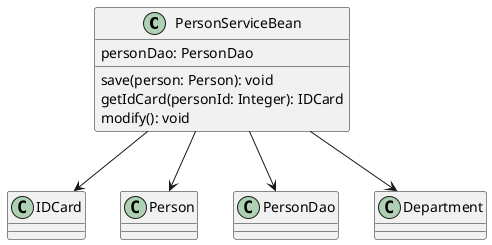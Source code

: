 @startuml
'https://plantuml.com/class-diagram
'依赖关系

class PersonServiceBean{
    personDao: PersonDao
    save(person: Person): void
    getIdCard(personId: Integer): IDCard
    modify(): void
}
class IDCard
class Person
class PersonDao
class Department

PersonServiceBean --> IDCard
PersonServiceBean --> Person
PersonServiceBean --> PersonDao
PersonServiceBean --> Department

@enduml